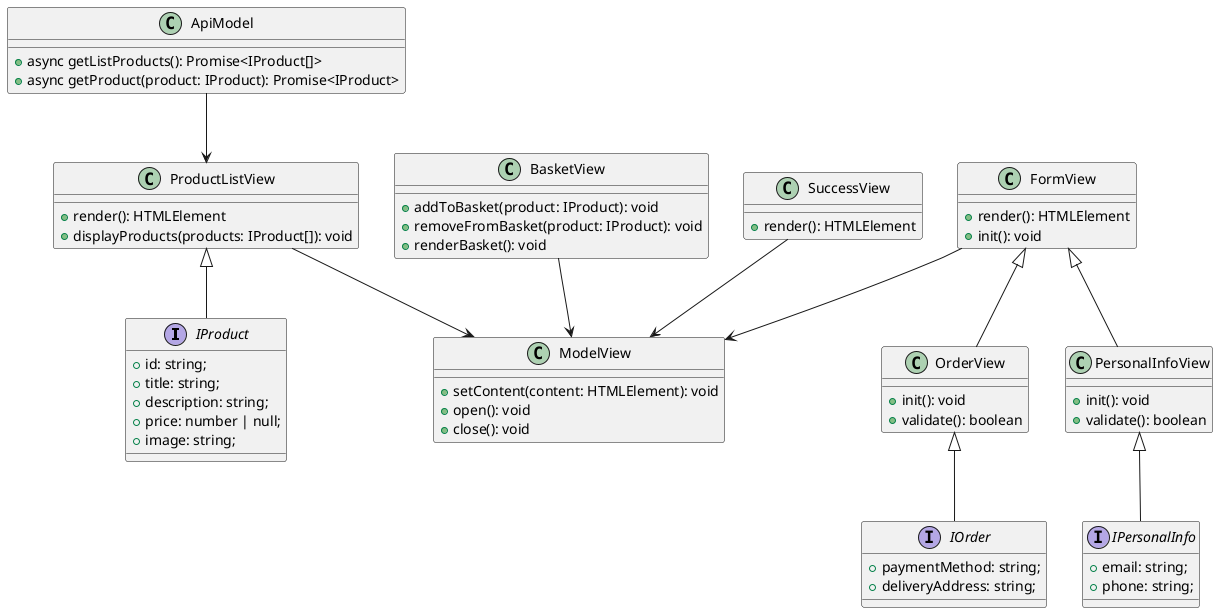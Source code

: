 @startuml

' Defining the interfaces
interface IProduct {
    +id: string;
    +title: string;
    +description: string;
    +price: number | null;
    +image: string;
}

interface IPersonalInfo {
    +email: string;
    +phone: string;
}

interface IOrder {
    +paymentMethod: string;
    +deliveryAddress: string;
}

' Class definitions
class ApiModel {
    +async getListProducts(): Promise<IProduct[]>
    +async getProduct(product: IProduct): Promise<IProduct>
}

class ModelView {
    +setContent(content: HTMLElement): void
    +open(): void
    +close(): void
}

class BasketView {
    +addToBasket(product: IProduct): void
    +removeFromBasket(product: IProduct): void
    +renderBasket(): void
}

class FormView {
    +render(): HTMLElement
    +init(): void
}

class OrderView {
    +init(): void
    +validate(): boolean
}

class PersonalInfoView {
    +init(): void
    +validate(): boolean
}

class ProductListView {
    +render(): HTMLElement
    +displayProducts(products: IProduct[]): void
}

class SuccessView {
    +render(): HTMLElement
}

ProductListView  <|-- IProduct
OrderView  <|-- IOrder
PersonalInfoView  <|-- IPersonalInfo

FormView <|-- OrderView 
FormView <|-- PersonalInfoView
ApiModel --> ProductListView 

BasketView --> ModelView 
FormView --> ModelView
ProductListView --> ModelView 
SuccessView --> ModelView


@enduml
